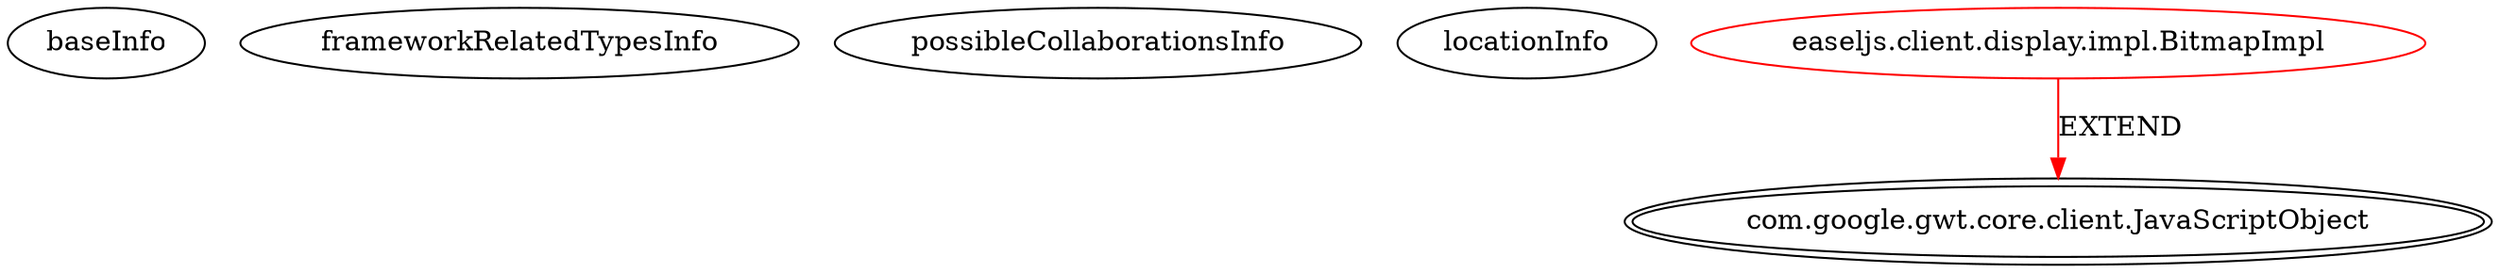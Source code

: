 digraph {
baseInfo[graphId=4551,category="extension_graph",isAnonymous=false,possibleRelation=false]
frameworkRelatedTypesInfo[0="com.google.gwt.core.client.JavaScriptObject"]
possibleCollaborationsInfo[]
locationInfo[projectName="timknip-easel-gwt",filePath="/timknip-easel-gwt/easel-gwt-master/src/easeljs/client/display/impl/BitmapImpl.java",contextSignature="BitmapImpl",graphId="4551"]
0[label="easeljs.client.display.impl.BitmapImpl",vertexType="ROOT_CLIENT_CLASS_DECLARATION",isFrameworkType=false,color=red]
1[label="com.google.gwt.core.client.JavaScriptObject",vertexType="FRAMEWORK_CLASS_TYPE",isFrameworkType=true,peripheries=2]
0->1[label="EXTEND",color=red]
}
